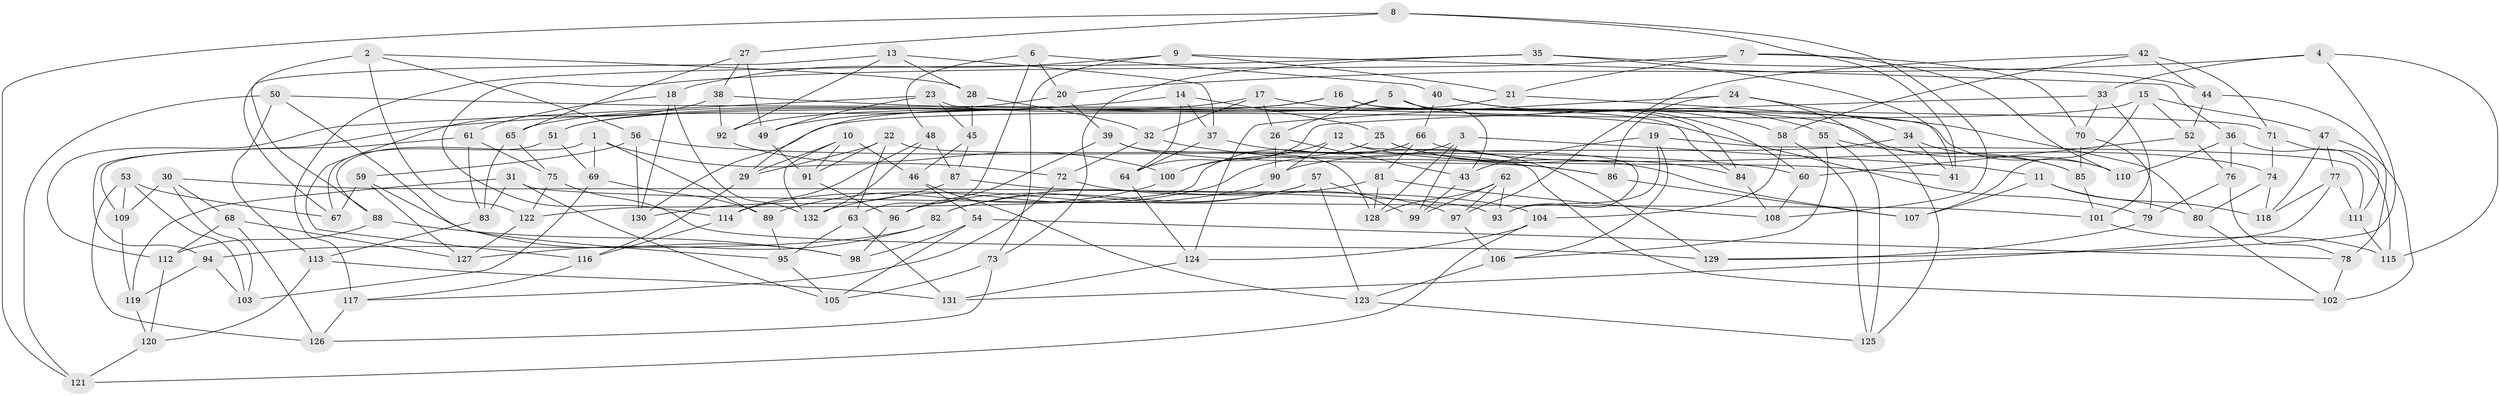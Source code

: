 // Generated by graph-tools (version 1.1) at 2025/50/03/09/25 03:50:54]
// undirected, 132 vertices, 264 edges
graph export_dot {
graph [start="1"]
  node [color=gray90,style=filled];
  1;
  2;
  3;
  4;
  5;
  6;
  7;
  8;
  9;
  10;
  11;
  12;
  13;
  14;
  15;
  16;
  17;
  18;
  19;
  20;
  21;
  22;
  23;
  24;
  25;
  26;
  27;
  28;
  29;
  30;
  31;
  32;
  33;
  34;
  35;
  36;
  37;
  38;
  39;
  40;
  41;
  42;
  43;
  44;
  45;
  46;
  47;
  48;
  49;
  50;
  51;
  52;
  53;
  54;
  55;
  56;
  57;
  58;
  59;
  60;
  61;
  62;
  63;
  64;
  65;
  66;
  67;
  68;
  69;
  70;
  71;
  72;
  73;
  74;
  75;
  76;
  77;
  78;
  79;
  80;
  81;
  82;
  83;
  84;
  85;
  86;
  87;
  88;
  89;
  90;
  91;
  92;
  93;
  94;
  95;
  96;
  97;
  98;
  99;
  100;
  101;
  102;
  103;
  104;
  105;
  106;
  107;
  108;
  109;
  110;
  111;
  112;
  113;
  114;
  115;
  116;
  117;
  118;
  119;
  120;
  121;
  122;
  123;
  124;
  125;
  126;
  127;
  128;
  129;
  130;
  131;
  132;
  1 -- 88;
  1 -- 72;
  1 -- 89;
  1 -- 69;
  2 -- 28;
  2 -- 122;
  2 -- 56;
  2 -- 88;
  3 -- 11;
  3 -- 99;
  3 -- 89;
  3 -- 128;
  4 -- 33;
  4 -- 129;
  4 -- 115;
  4 -- 20;
  5 -- 29;
  5 -- 60;
  5 -- 26;
  5 -- 43;
  6 -- 40;
  6 -- 63;
  6 -- 20;
  6 -- 48;
  7 -- 114;
  7 -- 70;
  7 -- 110;
  7 -- 21;
  8 -- 27;
  8 -- 41;
  8 -- 121;
  8 -- 108;
  9 -- 21;
  9 -- 36;
  9 -- 18;
  9 -- 73;
  10 -- 91;
  10 -- 132;
  10 -- 29;
  10 -- 46;
  11 -- 107;
  11 -- 118;
  11 -- 80;
  12 -- 41;
  12 -- 90;
  12 -- 93;
  12 -- 100;
  13 -- 28;
  13 -- 67;
  13 -- 37;
  13 -- 92;
  14 -- 94;
  14 -- 37;
  14 -- 64;
  14 -- 25;
  15 -- 130;
  15 -- 52;
  15 -- 107;
  15 -- 47;
  16 -- 84;
  16 -- 65;
  16 -- 92;
  16 -- 110;
  17 -- 26;
  17 -- 32;
  17 -- 51;
  17 -- 85;
  18 -- 130;
  18 -- 132;
  18 -- 61;
  19 -- 43;
  19 -- 106;
  19 -- 111;
  19 -- 93;
  20 -- 51;
  20 -- 39;
  21 -- 80;
  21 -- 49;
  22 -- 91;
  22 -- 63;
  22 -- 102;
  22 -- 29;
  23 -- 49;
  23 -- 112;
  23 -- 84;
  23 -- 45;
  24 -- 124;
  24 -- 86;
  24 -- 125;
  24 -- 34;
  25 -- 84;
  25 -- 107;
  25 -- 100;
  26 -- 43;
  26 -- 90;
  27 -- 65;
  27 -- 49;
  27 -- 38;
  28 -- 45;
  28 -- 32;
  29 -- 116;
  30 -- 109;
  30 -- 68;
  30 -- 93;
  30 -- 103;
  31 -- 105;
  31 -- 119;
  31 -- 101;
  31 -- 83;
  32 -- 86;
  32 -- 72;
  33 -- 101;
  33 -- 70;
  33 -- 64;
  34 -- 41;
  34 -- 110;
  34 -- 90;
  35 -- 44;
  35 -- 41;
  35 -- 73;
  35 -- 117;
  36 -- 76;
  36 -- 110;
  36 -- 115;
  37 -- 129;
  37 -- 64;
  38 -- 92;
  38 -- 79;
  38 -- 116;
  39 -- 128;
  39 -- 96;
  39 -- 86;
  40 -- 66;
  40 -- 55;
  40 -- 58;
  42 -- 97;
  42 -- 71;
  42 -- 44;
  42 -- 58;
  43 -- 99;
  44 -- 78;
  44 -- 52;
  45 -- 87;
  45 -- 46;
  46 -- 54;
  46 -- 123;
  47 -- 77;
  47 -- 118;
  47 -- 102;
  48 -- 132;
  48 -- 87;
  48 -- 114;
  49 -- 91;
  50 -- 95;
  50 -- 121;
  50 -- 71;
  50 -- 113;
  51 -- 67;
  51 -- 69;
  52 -- 60;
  52 -- 76;
  53 -- 126;
  53 -- 109;
  53 -- 67;
  53 -- 103;
  54 -- 78;
  54 -- 105;
  54 -- 98;
  55 -- 106;
  55 -- 125;
  55 -- 85;
  56 -- 60;
  56 -- 59;
  56 -- 130;
  57 -- 99;
  57 -- 123;
  57 -- 96;
  57 -- 82;
  58 -- 104;
  58 -- 125;
  59 -- 67;
  59 -- 127;
  59 -- 98;
  60 -- 108;
  61 -- 83;
  61 -- 109;
  61 -- 75;
  62 -- 99;
  62 -- 97;
  62 -- 128;
  62 -- 93;
  63 -- 95;
  63 -- 131;
  64 -- 124;
  65 -- 75;
  65 -- 83;
  66 -- 122;
  66 -- 81;
  66 -- 74;
  68 -- 126;
  68 -- 127;
  68 -- 112;
  69 -- 103;
  69 -- 89;
  70 -- 79;
  70 -- 85;
  71 -- 111;
  71 -- 74;
  72 -- 117;
  72 -- 97;
  73 -- 105;
  73 -- 126;
  74 -- 80;
  74 -- 118;
  75 -- 122;
  75 -- 129;
  76 -- 79;
  76 -- 78;
  77 -- 118;
  77 -- 131;
  77 -- 111;
  78 -- 102;
  79 -- 129;
  80 -- 102;
  81 -- 82;
  81 -- 108;
  81 -- 128;
  82 -- 127;
  82 -- 94;
  83 -- 113;
  84 -- 108;
  85 -- 101;
  86 -- 107;
  87 -- 130;
  87 -- 104;
  88 -- 98;
  88 -- 112;
  89 -- 95;
  90 -- 132;
  91 -- 96;
  92 -- 100;
  94 -- 103;
  94 -- 119;
  95 -- 105;
  96 -- 98;
  97 -- 106;
  100 -- 114;
  101 -- 115;
  104 -- 124;
  104 -- 121;
  106 -- 123;
  109 -- 119;
  111 -- 115;
  112 -- 120;
  113 -- 120;
  113 -- 131;
  114 -- 116;
  116 -- 117;
  117 -- 126;
  119 -- 120;
  120 -- 121;
  122 -- 127;
  123 -- 125;
  124 -- 131;
}
